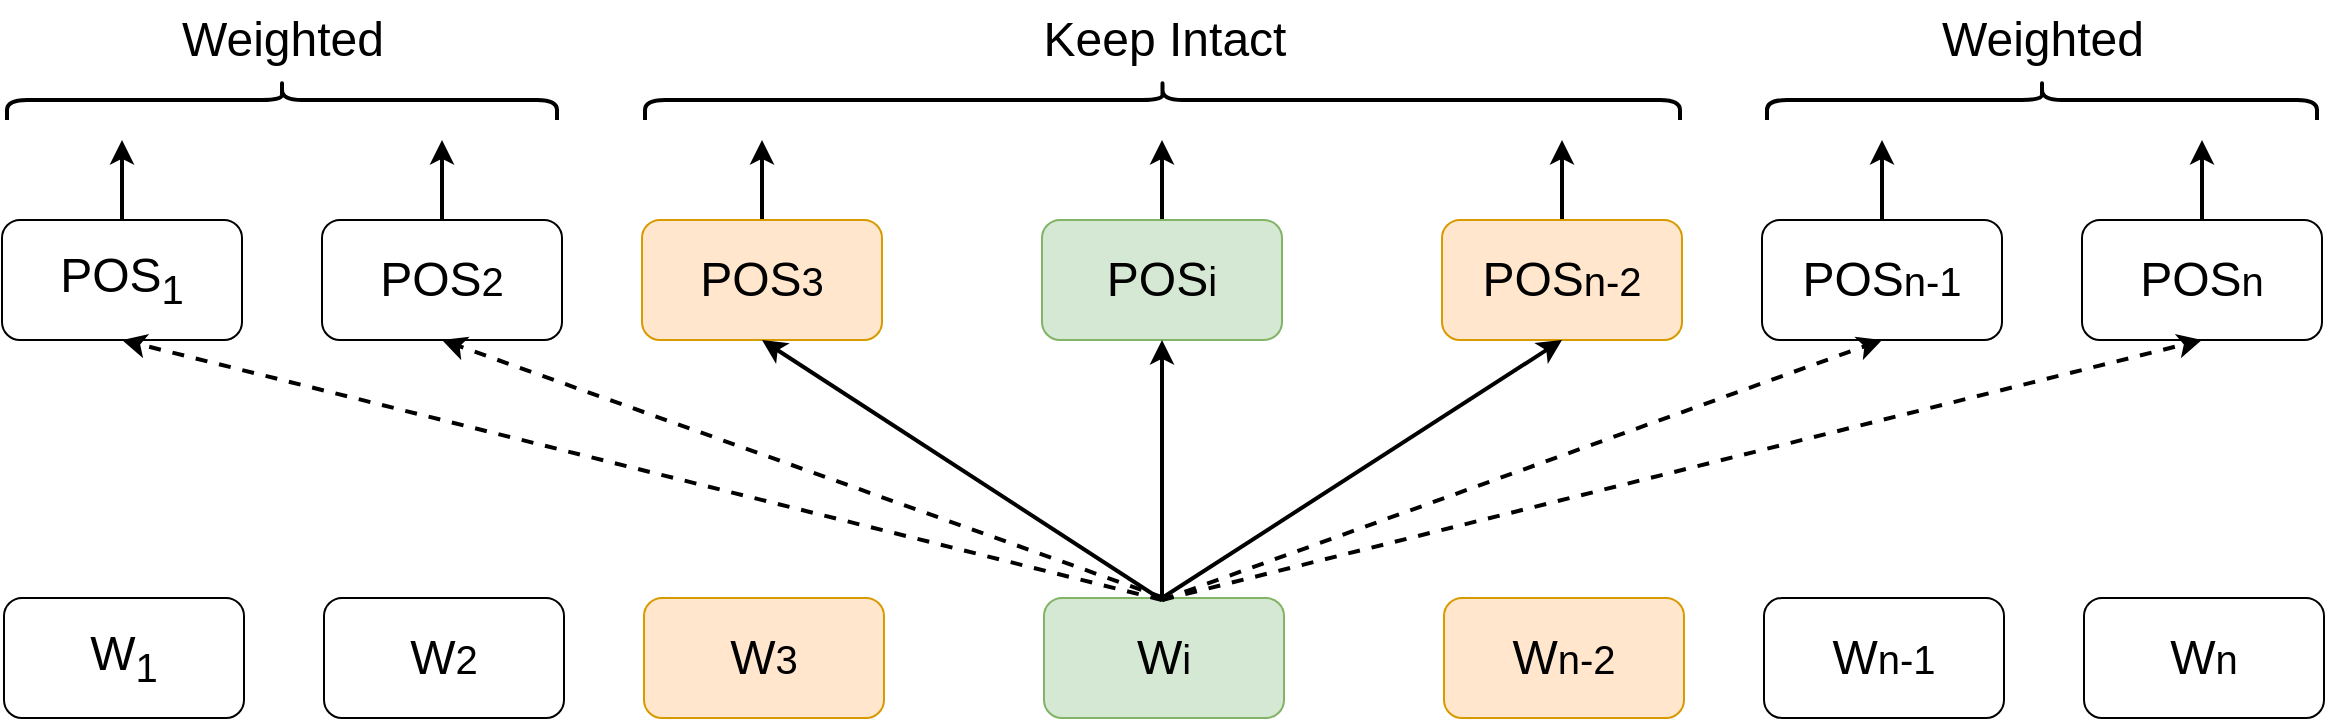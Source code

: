 <mxfile version="20.2.7" type="github">
  <diagram id="AWzj-7LAfc75t4TdMSf1" name="第 1 页">
    <mxGraphModel dx="1426" dy="769" grid="1" gridSize="10" guides="1" tooltips="1" connect="1" arrows="1" fold="1" page="1" pageScale="1" pageWidth="827" pageHeight="1169" math="0" shadow="0">
      <root>
        <mxCell id="0" />
        <mxCell id="1" parent="0" />
        <mxCell id="lyqUX4PRCKurTn4OD2XB-1" style="edgeStyle=orthogonalEdgeStyle;rounded=0;orthogonalLoop=1;jettySize=auto;html=1;fontSize=24;strokeWidth=2;" edge="1" parent="1" source="lyqUX4PRCKurTn4OD2XB-2">
          <mxGeometry relative="1" as="geometry">
            <mxPoint x="220" y="110" as="targetPoint" />
          </mxGeometry>
        </mxCell>
        <mxCell id="lyqUX4PRCKurTn4OD2XB-2" value="&lt;font style=&quot;font-size: 24px;&quot;&gt;POS&lt;sub&gt;1&lt;/sub&gt;&lt;/font&gt;" style="rounded=1;whiteSpace=wrap;html=1;" vertex="1" parent="1">
          <mxGeometry x="160" y="150" width="120" height="60" as="geometry" />
        </mxCell>
        <mxCell id="lyqUX4PRCKurTn4OD2XB-3" style="edgeStyle=orthogonalEdgeStyle;rounded=0;orthogonalLoop=1;jettySize=auto;html=1;exitX=0.5;exitY=0;exitDx=0;exitDy=0;fontSize=24;strokeWidth=2;" edge="1" parent="1" source="lyqUX4PRCKurTn4OD2XB-4">
          <mxGeometry relative="1" as="geometry">
            <mxPoint x="380" y="110" as="targetPoint" />
          </mxGeometry>
        </mxCell>
        <mxCell id="lyqUX4PRCKurTn4OD2XB-4" value="&lt;font style=&quot;font-size: 24px;&quot;&gt;POS&lt;/font&gt;&lt;font style=&quot;font-size: 20px;&quot;&gt;2&lt;/font&gt;" style="rounded=1;whiteSpace=wrap;html=1;" vertex="1" parent="1">
          <mxGeometry x="320" y="150" width="120" height="60" as="geometry" />
        </mxCell>
        <mxCell id="lyqUX4PRCKurTn4OD2XB-5" style="edgeStyle=orthogonalEdgeStyle;rounded=0;orthogonalLoop=1;jettySize=auto;html=1;fontSize=24;strokeWidth=2;" edge="1" parent="1" source="lyqUX4PRCKurTn4OD2XB-6">
          <mxGeometry relative="1" as="geometry">
            <mxPoint x="540" y="110" as="targetPoint" />
          </mxGeometry>
        </mxCell>
        <mxCell id="lyqUX4PRCKurTn4OD2XB-6" value="&lt;font style=&quot;font-size: 24px;&quot;&gt;POS&lt;/font&gt;&lt;font style=&quot;font-size: 20px;&quot;&gt;3&lt;/font&gt;" style="rounded=1;whiteSpace=wrap;html=1;fillColor=#ffe6cc;strokeColor=#d79b00;" vertex="1" parent="1">
          <mxGeometry x="480" y="150" width="120" height="60" as="geometry" />
        </mxCell>
        <mxCell id="lyqUX4PRCKurTn4OD2XB-7" style="edgeStyle=orthogonalEdgeStyle;rounded=0;orthogonalLoop=1;jettySize=auto;html=1;fontSize=24;strokeWidth=2;" edge="1" parent="1" source="lyqUX4PRCKurTn4OD2XB-8">
          <mxGeometry relative="1" as="geometry">
            <mxPoint x="940" y="110" as="targetPoint" />
          </mxGeometry>
        </mxCell>
        <mxCell id="lyqUX4PRCKurTn4OD2XB-8" value="&lt;font style=&quot;font-size: 24px;&quot;&gt;POS&lt;/font&gt;&lt;font style=&quot;font-size: 20px;&quot;&gt;n-2&lt;/font&gt;" style="rounded=1;whiteSpace=wrap;html=1;fillColor=#ffe6cc;strokeColor=#d79b00;" vertex="1" parent="1">
          <mxGeometry x="880" y="150" width="120" height="60" as="geometry" />
        </mxCell>
        <mxCell id="lyqUX4PRCKurTn4OD2XB-9" style="edgeStyle=orthogonalEdgeStyle;rounded=0;orthogonalLoop=1;jettySize=auto;html=1;fontSize=24;strokeWidth=2;" edge="1" parent="1" source="lyqUX4PRCKurTn4OD2XB-10">
          <mxGeometry relative="1" as="geometry">
            <mxPoint x="1100" y="110" as="targetPoint" />
          </mxGeometry>
        </mxCell>
        <mxCell id="lyqUX4PRCKurTn4OD2XB-10" value="&lt;font style=&quot;font-size: 24px;&quot;&gt;POS&lt;/font&gt;&lt;font style=&quot;font-size: 20px;&quot;&gt;n-1&lt;/font&gt;" style="rounded=1;whiteSpace=wrap;html=1;" vertex="1" parent="1">
          <mxGeometry x="1040" y="150" width="120" height="60" as="geometry" />
        </mxCell>
        <mxCell id="lyqUX4PRCKurTn4OD2XB-11" style="edgeStyle=orthogonalEdgeStyle;rounded=0;orthogonalLoop=1;jettySize=auto;html=1;fontSize=24;strokeWidth=2;" edge="1" parent="1" source="lyqUX4PRCKurTn4OD2XB-12">
          <mxGeometry relative="1" as="geometry">
            <mxPoint x="1260" y="110" as="targetPoint" />
          </mxGeometry>
        </mxCell>
        <mxCell id="lyqUX4PRCKurTn4OD2XB-12" value="&lt;font style=&quot;font-size: 24px;&quot;&gt;POS&lt;/font&gt;&lt;font style=&quot;font-size: 20px;&quot;&gt;n&lt;/font&gt;" style="rounded=1;whiteSpace=wrap;html=1;" vertex="1" parent="1">
          <mxGeometry x="1200" y="150" width="120" height="60" as="geometry" />
        </mxCell>
        <mxCell id="lyqUX4PRCKurTn4OD2XB-13" style="edgeStyle=orthogonalEdgeStyle;rounded=0;orthogonalLoop=1;jettySize=auto;html=1;fontSize=24;strokeWidth=2;" edge="1" parent="1" source="lyqUX4PRCKurTn4OD2XB-14">
          <mxGeometry relative="1" as="geometry">
            <mxPoint x="740" y="110" as="targetPoint" />
          </mxGeometry>
        </mxCell>
        <mxCell id="lyqUX4PRCKurTn4OD2XB-14" value="&lt;font style=&quot;font-size: 24px;&quot;&gt;POS&lt;/font&gt;&lt;font style=&quot;font-size: 20px;&quot;&gt;i&lt;/font&gt;" style="rounded=1;whiteSpace=wrap;html=1;fillColor=#d5e8d4;strokeColor=#82b366;" vertex="1" parent="1">
          <mxGeometry x="680" y="150" width="120" height="60" as="geometry" />
        </mxCell>
        <mxCell id="lyqUX4PRCKurTn4OD2XB-15" value="" style="shape=image;html=1;verticalAlign=top;verticalLabelPosition=bottom;labelBackgroundColor=#ffffff;imageAspect=0;aspect=fixed;image=https://cdn1.iconfinder.com/data/icons/ionicons-sharp-vol-1/512/ellipsis-horizontal-sharp-128.png;fontSize=24;" vertex="1" parent="1">
          <mxGeometry x="620" y="160" width="40" height="40" as="geometry" />
        </mxCell>
        <mxCell id="lyqUX4PRCKurTn4OD2XB-16" value="" style="shape=image;html=1;verticalAlign=top;verticalLabelPosition=bottom;labelBackgroundColor=#ffffff;imageAspect=0;aspect=fixed;image=https://cdn1.iconfinder.com/data/icons/ionicons-sharp-vol-1/512/ellipsis-horizontal-sharp-128.png;fontSize=24;" vertex="1" parent="1">
          <mxGeometry x="820" y="160" width="40" height="40" as="geometry" />
        </mxCell>
        <mxCell id="lyqUX4PRCKurTn4OD2XB-17" value="&lt;font style=&quot;font-size: 24px;&quot;&gt;W&lt;sub&gt;1&lt;/sub&gt;&lt;/font&gt;" style="rounded=1;whiteSpace=wrap;html=1;" vertex="1" parent="1">
          <mxGeometry x="161" y="339" width="120" height="60" as="geometry" />
        </mxCell>
        <mxCell id="lyqUX4PRCKurTn4OD2XB-18" value="&lt;font style=&quot;font-size: 24px;&quot;&gt;W&lt;/font&gt;&lt;font style=&quot;font-size: 20px;&quot;&gt;2&lt;/font&gt;" style="rounded=1;whiteSpace=wrap;html=1;" vertex="1" parent="1">
          <mxGeometry x="321" y="339" width="120" height="60" as="geometry" />
        </mxCell>
        <mxCell id="lyqUX4PRCKurTn4OD2XB-19" value="&lt;font style=&quot;font-size: 24px;&quot;&gt;W&lt;/font&gt;&lt;font style=&quot;font-size: 20px;&quot;&gt;3&lt;/font&gt;" style="rounded=1;whiteSpace=wrap;html=1;fillColor=#ffe6cc;strokeColor=#d79b00;" vertex="1" parent="1">
          <mxGeometry x="481" y="339" width="120" height="60" as="geometry" />
        </mxCell>
        <mxCell id="lyqUX4PRCKurTn4OD2XB-20" value="&lt;font style=&quot;font-size: 24px;&quot;&gt;W&lt;/font&gt;&lt;font style=&quot;font-size: 20px;&quot;&gt;n-2&lt;/font&gt;" style="rounded=1;whiteSpace=wrap;html=1;fillColor=#ffe6cc;strokeColor=#d79b00;" vertex="1" parent="1">
          <mxGeometry x="881" y="339" width="120" height="60" as="geometry" />
        </mxCell>
        <mxCell id="lyqUX4PRCKurTn4OD2XB-21" value="&lt;font style=&quot;font-size: 24px;&quot;&gt;W&lt;/font&gt;&lt;font style=&quot;font-size: 20px;&quot;&gt;n-1&lt;/font&gt;" style="rounded=1;whiteSpace=wrap;html=1;" vertex="1" parent="1">
          <mxGeometry x="1041" y="339" width="120" height="60" as="geometry" />
        </mxCell>
        <mxCell id="lyqUX4PRCKurTn4OD2XB-22" value="&lt;font style=&quot;font-size: 24px;&quot;&gt;W&lt;/font&gt;&lt;font style=&quot;font-size: 20px;&quot;&gt;n&lt;/font&gt;" style="rounded=1;whiteSpace=wrap;html=1;" vertex="1" parent="1">
          <mxGeometry x="1201" y="339" width="120" height="60" as="geometry" />
        </mxCell>
        <mxCell id="lyqUX4PRCKurTn4OD2XB-23" value="&lt;font style=&quot;font-size: 24px;&quot;&gt;W&lt;/font&gt;&lt;font style=&quot;font-size: 20px;&quot;&gt;i&lt;/font&gt;" style="rounded=1;whiteSpace=wrap;html=1;fillColor=#d5e8d4;strokeColor=#82b366;" vertex="1" parent="1">
          <mxGeometry x="681" y="339" width="120" height="60" as="geometry" />
        </mxCell>
        <mxCell id="lyqUX4PRCKurTn4OD2XB-24" value="" style="shape=image;html=1;verticalAlign=top;verticalLabelPosition=bottom;labelBackgroundColor=#ffffff;imageAspect=0;aspect=fixed;image=https://cdn1.iconfinder.com/data/icons/ionicons-sharp-vol-1/512/ellipsis-horizontal-sharp-128.png;fontSize=24;" vertex="1" parent="1">
          <mxGeometry x="621" y="349" width="40" height="40" as="geometry" />
        </mxCell>
        <mxCell id="lyqUX4PRCKurTn4OD2XB-25" value="" style="shape=image;html=1;verticalAlign=top;verticalLabelPosition=bottom;labelBackgroundColor=#ffffff;imageAspect=0;aspect=fixed;image=https://cdn1.iconfinder.com/data/icons/ionicons-sharp-vol-1/512/ellipsis-horizontal-sharp-128.png;fontSize=24;" vertex="1" parent="1">
          <mxGeometry x="821" y="349" width="40" height="40" as="geometry" />
        </mxCell>
        <mxCell id="lyqUX4PRCKurTn4OD2XB-26" value="" style="endArrow=classic;html=1;rounded=0;fontSize=24;entryX=0.5;entryY=1;entryDx=0;entryDy=0;strokeWidth=2;" edge="1" parent="1" target="lyqUX4PRCKurTn4OD2XB-8">
          <mxGeometry width="50" height="50" relative="1" as="geometry">
            <mxPoint x="740" y="339" as="sourcePoint" />
            <mxPoint x="790" y="289" as="targetPoint" />
          </mxGeometry>
        </mxCell>
        <mxCell id="lyqUX4PRCKurTn4OD2XB-27" value="" style="endArrow=classic;html=1;rounded=0;fontSize=24;entryX=0.5;entryY=1;entryDx=0;entryDy=0;strokeWidth=2;" edge="1" parent="1" target="lyqUX4PRCKurTn4OD2XB-6">
          <mxGeometry width="50" height="50" relative="1" as="geometry">
            <mxPoint x="740" y="340" as="sourcePoint" />
            <mxPoint x="950" y="220" as="targetPoint" />
          </mxGeometry>
        </mxCell>
        <mxCell id="lyqUX4PRCKurTn4OD2XB-28" value="" style="endArrow=classic;html=1;rounded=0;fontSize=24;entryX=0.5;entryY=1;entryDx=0;entryDy=0;strokeWidth=2;" edge="1" parent="1" target="lyqUX4PRCKurTn4OD2XB-14">
          <mxGeometry width="50" height="50" relative="1" as="geometry">
            <mxPoint x="740" y="340" as="sourcePoint" />
            <mxPoint x="950" y="220" as="targetPoint" />
          </mxGeometry>
        </mxCell>
        <mxCell id="lyqUX4PRCKurTn4OD2XB-29" value="" style="shape=curlyBracket;whiteSpace=wrap;html=1;rounded=1;fontSize=24;rotation=90;strokeWidth=2;" vertex="1" parent="1">
          <mxGeometry x="290" y="-47.5" width="20" height="275" as="geometry" />
        </mxCell>
        <mxCell id="lyqUX4PRCKurTn4OD2XB-30" value="" style="shape=curlyBracket;whiteSpace=wrap;html=1;rounded=1;fontSize=24;rotation=90;strokeWidth=2;" vertex="1" parent="1">
          <mxGeometry x="1170" y="-47.5" width="20" height="275" as="geometry" />
        </mxCell>
        <mxCell id="lyqUX4PRCKurTn4OD2XB-31" value="Weighted" style="text;html=1;align=center;verticalAlign=middle;resizable=0;points=[];autosize=1;strokeColor=none;fillColor=none;fontSize=24;" vertex="1" parent="1">
          <mxGeometry x="240" y="40" width="120" height="40" as="geometry" />
        </mxCell>
        <mxCell id="lyqUX4PRCKurTn4OD2XB-32" value="Weighted" style="text;html=1;align=center;verticalAlign=middle;resizable=0;points=[];autosize=1;strokeColor=none;fillColor=none;fontSize=24;" vertex="1" parent="1">
          <mxGeometry x="1120" y="40" width="120" height="40" as="geometry" />
        </mxCell>
        <mxCell id="lyqUX4PRCKurTn4OD2XB-33" value="" style="shape=curlyBracket;whiteSpace=wrap;html=1;rounded=1;fontSize=24;rotation=90;strokeWidth=2;" vertex="1" parent="1">
          <mxGeometry x="730.25" y="-168.75" width="20" height="517.5" as="geometry" />
        </mxCell>
        <mxCell id="lyqUX4PRCKurTn4OD2XB-34" value="Keep Intact" style="text;html=1;align=center;verticalAlign=middle;resizable=0;points=[];autosize=1;strokeColor=none;fillColor=none;fontSize=24;" vertex="1" parent="1">
          <mxGeometry x="671.25" y="40" width="140" height="40" as="geometry" />
        </mxCell>
        <mxCell id="lyqUX4PRCKurTn4OD2XB-35" value="" style="endArrow=classic;html=1;rounded=0;fontSize=24;entryX=0.5;entryY=1;entryDx=0;entryDy=0;strokeWidth=2;exitX=0.5;exitY=0;exitDx=0;exitDy=0;dashed=1;" edge="1" parent="1" source="lyqUX4PRCKurTn4OD2XB-23" target="lyqUX4PRCKurTn4OD2XB-4">
          <mxGeometry width="50" height="50" relative="1" as="geometry">
            <mxPoint x="750" y="350" as="sourcePoint" />
            <mxPoint x="550" y="220" as="targetPoint" />
          </mxGeometry>
        </mxCell>
        <mxCell id="lyqUX4PRCKurTn4OD2XB-36" value="" style="endArrow=classic;html=1;rounded=0;fontSize=24;entryX=0.5;entryY=1;entryDx=0;entryDy=0;strokeWidth=2;dashed=1;" edge="1" parent="1" target="lyqUX4PRCKurTn4OD2XB-2">
          <mxGeometry width="50" height="50" relative="1" as="geometry">
            <mxPoint x="740" y="340" as="sourcePoint" />
            <mxPoint x="390" y="220" as="targetPoint" />
          </mxGeometry>
        </mxCell>
        <mxCell id="lyqUX4PRCKurTn4OD2XB-38" value="" style="endArrow=classic;html=1;rounded=0;fontSize=24;entryX=0.5;entryY=1;entryDx=0;entryDy=0;strokeWidth=2;dashed=1;" edge="1" parent="1" target="lyqUX4PRCKurTn4OD2XB-10">
          <mxGeometry width="50" height="50" relative="1" as="geometry">
            <mxPoint x="740" y="340" as="sourcePoint" />
            <mxPoint x="950" y="220" as="targetPoint" />
          </mxGeometry>
        </mxCell>
        <mxCell id="lyqUX4PRCKurTn4OD2XB-39" value="" style="endArrow=classic;html=1;rounded=0;fontSize=24;entryX=0.5;entryY=1;entryDx=0;entryDy=0;strokeWidth=2;dashed=1;" edge="1" parent="1" target="lyqUX4PRCKurTn4OD2XB-12">
          <mxGeometry width="50" height="50" relative="1" as="geometry">
            <mxPoint x="740" y="340" as="sourcePoint" />
            <mxPoint x="1110" y="220" as="targetPoint" />
          </mxGeometry>
        </mxCell>
      </root>
    </mxGraphModel>
  </diagram>
</mxfile>
